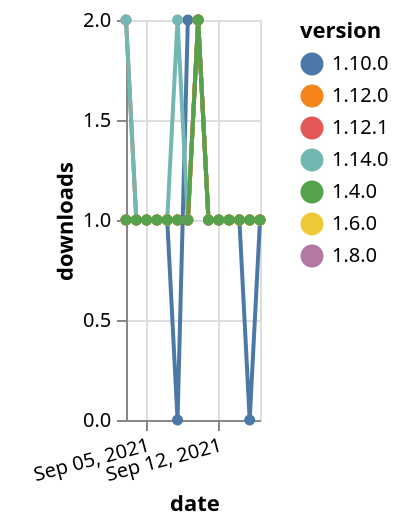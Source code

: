 {"$schema": "https://vega.github.io/schema/vega-lite/v5.json", "description": "A simple bar chart with embedded data.", "data": {"values": [{"date": "2021-09-03", "total": 190, "delta": 1, "version": "1.6.0"}, {"date": "2021-09-04", "total": 191, "delta": 1, "version": "1.6.0"}, {"date": "2021-09-05", "total": 192, "delta": 1, "version": "1.6.0"}, {"date": "2021-09-06", "total": 193, "delta": 1, "version": "1.6.0"}, {"date": "2021-09-07", "total": 194, "delta": 1, "version": "1.6.0"}, {"date": "2021-09-08", "total": 195, "delta": 1, "version": "1.6.0"}, {"date": "2021-09-09", "total": 196, "delta": 1, "version": "1.6.0"}, {"date": "2021-09-10", "total": 198, "delta": 2, "version": "1.6.0"}, {"date": "2021-09-11", "total": 199, "delta": 1, "version": "1.6.0"}, {"date": "2021-09-12", "total": 200, "delta": 1, "version": "1.6.0"}, {"date": "2021-09-13", "total": 201, "delta": 1, "version": "1.6.0"}, {"date": "2021-09-14", "total": 202, "delta": 1, "version": "1.6.0"}, {"date": "2021-09-15", "total": 203, "delta": 1, "version": "1.6.0"}, {"date": "2021-09-16", "total": 204, "delta": 1, "version": "1.6.0"}, {"date": "2021-09-03", "total": 181, "delta": 1, "version": "1.8.0"}, {"date": "2021-09-04", "total": 182, "delta": 1, "version": "1.8.0"}, {"date": "2021-09-05", "total": 183, "delta": 1, "version": "1.8.0"}, {"date": "2021-09-06", "total": 184, "delta": 1, "version": "1.8.0"}, {"date": "2021-09-07", "total": 185, "delta": 1, "version": "1.8.0"}, {"date": "2021-09-08", "total": 186, "delta": 1, "version": "1.8.0"}, {"date": "2021-09-09", "total": 187, "delta": 1, "version": "1.8.0"}, {"date": "2021-09-10", "total": 189, "delta": 2, "version": "1.8.0"}, {"date": "2021-09-11", "total": 190, "delta": 1, "version": "1.8.0"}, {"date": "2021-09-12", "total": 191, "delta": 1, "version": "1.8.0"}, {"date": "2021-09-13", "total": 192, "delta": 1, "version": "1.8.0"}, {"date": "2021-09-14", "total": 193, "delta": 1, "version": "1.8.0"}, {"date": "2021-09-15", "total": 194, "delta": 1, "version": "1.8.0"}, {"date": "2021-09-16", "total": 195, "delta": 1, "version": "1.8.0"}, {"date": "2021-09-03", "total": 167, "delta": 1, "version": "1.10.0"}, {"date": "2021-09-04", "total": 168, "delta": 1, "version": "1.10.0"}, {"date": "2021-09-05", "total": 169, "delta": 1, "version": "1.10.0"}, {"date": "2021-09-06", "total": 170, "delta": 1, "version": "1.10.0"}, {"date": "2021-09-07", "total": 171, "delta": 1, "version": "1.10.0"}, {"date": "2021-09-08", "total": 171, "delta": 0, "version": "1.10.0"}, {"date": "2021-09-09", "total": 173, "delta": 2, "version": "1.10.0"}, {"date": "2021-09-10", "total": 175, "delta": 2, "version": "1.10.0"}, {"date": "2021-09-11", "total": 176, "delta": 1, "version": "1.10.0"}, {"date": "2021-09-12", "total": 177, "delta": 1, "version": "1.10.0"}, {"date": "2021-09-13", "total": 178, "delta": 1, "version": "1.10.0"}, {"date": "2021-09-14", "total": 179, "delta": 1, "version": "1.10.0"}, {"date": "2021-09-15", "total": 179, "delta": 0, "version": "1.10.0"}, {"date": "2021-09-16", "total": 180, "delta": 1, "version": "1.10.0"}, {"date": "2021-09-03", "total": 134, "delta": 2, "version": "1.12.1"}, {"date": "2021-09-04", "total": 135, "delta": 1, "version": "1.12.1"}, {"date": "2021-09-05", "total": 136, "delta": 1, "version": "1.12.1"}, {"date": "2021-09-06", "total": 137, "delta": 1, "version": "1.12.1"}, {"date": "2021-09-07", "total": 138, "delta": 1, "version": "1.12.1"}, {"date": "2021-09-08", "total": 139, "delta": 1, "version": "1.12.1"}, {"date": "2021-09-09", "total": 140, "delta": 1, "version": "1.12.1"}, {"date": "2021-09-10", "total": 142, "delta": 2, "version": "1.12.1"}, {"date": "2021-09-11", "total": 143, "delta": 1, "version": "1.12.1"}, {"date": "2021-09-12", "total": 144, "delta": 1, "version": "1.12.1"}, {"date": "2021-09-13", "total": 145, "delta": 1, "version": "1.12.1"}, {"date": "2021-09-14", "total": 146, "delta": 1, "version": "1.12.1"}, {"date": "2021-09-15", "total": 147, "delta": 1, "version": "1.12.1"}, {"date": "2021-09-16", "total": 148, "delta": 1, "version": "1.12.1"}, {"date": "2021-09-03", "total": 120, "delta": 2, "version": "1.14.0"}, {"date": "2021-09-04", "total": 121, "delta": 1, "version": "1.14.0"}, {"date": "2021-09-05", "total": 122, "delta": 1, "version": "1.14.0"}, {"date": "2021-09-06", "total": 123, "delta": 1, "version": "1.14.0"}, {"date": "2021-09-07", "total": 124, "delta": 1, "version": "1.14.0"}, {"date": "2021-09-08", "total": 126, "delta": 2, "version": "1.14.0"}, {"date": "2021-09-09", "total": 127, "delta": 1, "version": "1.14.0"}, {"date": "2021-09-10", "total": 129, "delta": 2, "version": "1.14.0"}, {"date": "2021-09-11", "total": 130, "delta": 1, "version": "1.14.0"}, {"date": "2021-09-12", "total": 131, "delta": 1, "version": "1.14.0"}, {"date": "2021-09-13", "total": 132, "delta": 1, "version": "1.14.0"}, {"date": "2021-09-14", "total": 133, "delta": 1, "version": "1.14.0"}, {"date": "2021-09-15", "total": 134, "delta": 1, "version": "1.14.0"}, {"date": "2021-09-16", "total": 135, "delta": 1, "version": "1.14.0"}, {"date": "2021-09-03", "total": 151, "delta": 1, "version": "1.12.0"}, {"date": "2021-09-04", "total": 152, "delta": 1, "version": "1.12.0"}, {"date": "2021-09-05", "total": 153, "delta": 1, "version": "1.12.0"}, {"date": "2021-09-06", "total": 154, "delta": 1, "version": "1.12.0"}, {"date": "2021-09-07", "total": 155, "delta": 1, "version": "1.12.0"}, {"date": "2021-09-08", "total": 156, "delta": 1, "version": "1.12.0"}, {"date": "2021-09-09", "total": 157, "delta": 1, "version": "1.12.0"}, {"date": "2021-09-10", "total": 159, "delta": 2, "version": "1.12.0"}, {"date": "2021-09-11", "total": 160, "delta": 1, "version": "1.12.0"}, {"date": "2021-09-12", "total": 161, "delta": 1, "version": "1.12.0"}, {"date": "2021-09-13", "total": 162, "delta": 1, "version": "1.12.0"}, {"date": "2021-09-14", "total": 163, "delta": 1, "version": "1.12.0"}, {"date": "2021-09-15", "total": 164, "delta": 1, "version": "1.12.0"}, {"date": "2021-09-16", "total": 165, "delta": 1, "version": "1.12.0"}, {"date": "2021-09-03", "total": 243, "delta": 1, "version": "1.4.0"}, {"date": "2021-09-04", "total": 244, "delta": 1, "version": "1.4.0"}, {"date": "2021-09-05", "total": 245, "delta": 1, "version": "1.4.0"}, {"date": "2021-09-06", "total": 246, "delta": 1, "version": "1.4.0"}, {"date": "2021-09-07", "total": 247, "delta": 1, "version": "1.4.0"}, {"date": "2021-09-08", "total": 248, "delta": 1, "version": "1.4.0"}, {"date": "2021-09-09", "total": 249, "delta": 1, "version": "1.4.0"}, {"date": "2021-09-10", "total": 251, "delta": 2, "version": "1.4.0"}, {"date": "2021-09-11", "total": 252, "delta": 1, "version": "1.4.0"}, {"date": "2021-09-12", "total": 253, "delta": 1, "version": "1.4.0"}, {"date": "2021-09-13", "total": 254, "delta": 1, "version": "1.4.0"}, {"date": "2021-09-14", "total": 255, "delta": 1, "version": "1.4.0"}, {"date": "2021-09-15", "total": 256, "delta": 1, "version": "1.4.0"}, {"date": "2021-09-16", "total": 257, "delta": 1, "version": "1.4.0"}]}, "width": "container", "mark": {"type": "line", "point": {"filled": true}}, "encoding": {"x": {"field": "date", "type": "temporal", "timeUnit": "yearmonthdate", "title": "date", "axis": {"labelAngle": -15}}, "y": {"field": "delta", "type": "quantitative", "title": "downloads"}, "color": {"field": "version", "type": "nominal"}, "tooltip": {"field": "delta"}}}